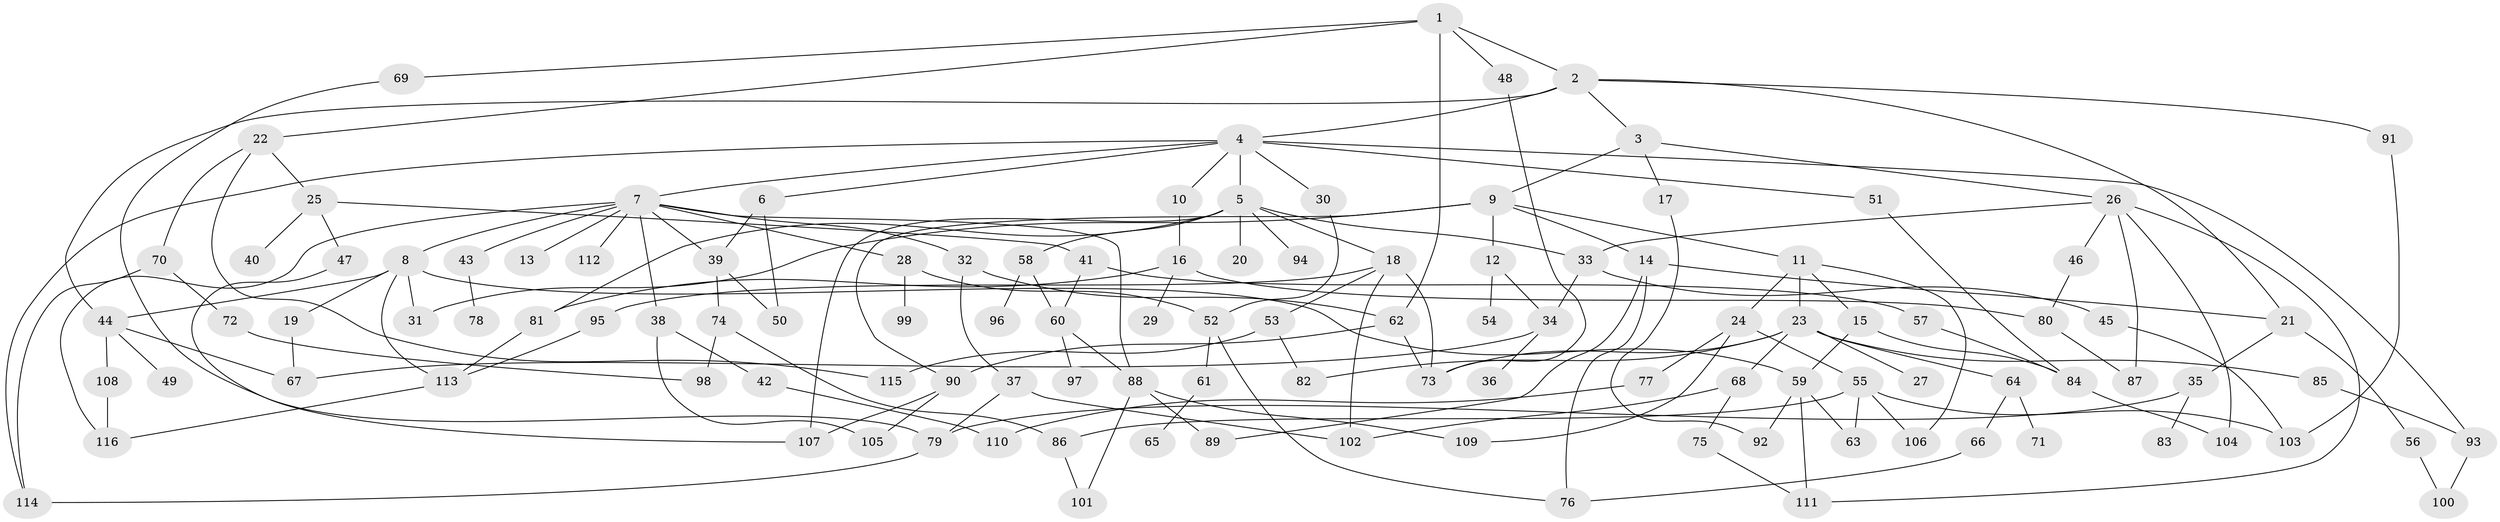 // coarse degree distribution, {7: 0.024691358024691357, 6: 0.07407407407407407, 8: 0.024691358024691357, 15: 0.024691358024691357, 2: 0.345679012345679, 1: 0.16049382716049382, 5: 0.09876543209876543, 3: 0.18518518518518517, 4: 0.06172839506172839}
// Generated by graph-tools (version 1.1) at 2025/23/03/03/25 07:23:33]
// undirected, 116 vertices, 171 edges
graph export_dot {
graph [start="1"]
  node [color=gray90,style=filled];
  1;
  2;
  3;
  4;
  5;
  6;
  7;
  8;
  9;
  10;
  11;
  12;
  13;
  14;
  15;
  16;
  17;
  18;
  19;
  20;
  21;
  22;
  23;
  24;
  25;
  26;
  27;
  28;
  29;
  30;
  31;
  32;
  33;
  34;
  35;
  36;
  37;
  38;
  39;
  40;
  41;
  42;
  43;
  44;
  45;
  46;
  47;
  48;
  49;
  50;
  51;
  52;
  53;
  54;
  55;
  56;
  57;
  58;
  59;
  60;
  61;
  62;
  63;
  64;
  65;
  66;
  67;
  68;
  69;
  70;
  71;
  72;
  73;
  74;
  75;
  76;
  77;
  78;
  79;
  80;
  81;
  82;
  83;
  84;
  85;
  86;
  87;
  88;
  89;
  90;
  91;
  92;
  93;
  94;
  95;
  96;
  97;
  98;
  99;
  100;
  101;
  102;
  103;
  104;
  105;
  106;
  107;
  108;
  109;
  110;
  111;
  112;
  113;
  114;
  115;
  116;
  1 -- 2;
  1 -- 22;
  1 -- 48;
  1 -- 62;
  1 -- 69;
  2 -- 3;
  2 -- 4;
  2 -- 21;
  2 -- 91;
  2 -- 44;
  3 -- 9;
  3 -- 17;
  3 -- 26;
  4 -- 5;
  4 -- 6;
  4 -- 7;
  4 -- 10;
  4 -- 30;
  4 -- 51;
  4 -- 93;
  4 -- 114;
  5 -- 18;
  5 -- 20;
  5 -- 58;
  5 -- 94;
  5 -- 107;
  5 -- 33;
  5 -- 81;
  6 -- 50;
  6 -- 39;
  7 -- 8;
  7 -- 13;
  7 -- 28;
  7 -- 32;
  7 -- 38;
  7 -- 39;
  7 -- 43;
  7 -- 88;
  7 -- 112;
  7 -- 116;
  8 -- 19;
  8 -- 44;
  8 -- 113;
  8 -- 59;
  8 -- 31;
  9 -- 11;
  9 -- 12;
  9 -- 14;
  9 -- 31;
  9 -- 90;
  10 -- 16;
  11 -- 15;
  11 -- 23;
  11 -- 24;
  11 -- 106;
  12 -- 34;
  12 -- 54;
  14 -- 89;
  14 -- 76;
  14 -- 21;
  15 -- 59;
  15 -- 84;
  16 -- 29;
  16 -- 80;
  16 -- 81;
  17 -- 92;
  18 -- 53;
  18 -- 95;
  18 -- 102;
  18 -- 73;
  19 -- 67;
  21 -- 35;
  21 -- 56;
  22 -- 25;
  22 -- 70;
  22 -- 115;
  23 -- 27;
  23 -- 64;
  23 -- 68;
  23 -- 85;
  23 -- 82;
  23 -- 73;
  24 -- 55;
  24 -- 77;
  24 -- 109;
  25 -- 40;
  25 -- 41;
  25 -- 47;
  26 -- 33;
  26 -- 46;
  26 -- 87;
  26 -- 104;
  26 -- 111;
  28 -- 99;
  28 -- 52;
  30 -- 52;
  32 -- 37;
  32 -- 62;
  33 -- 45;
  33 -- 34;
  34 -- 36;
  34 -- 67;
  35 -- 83;
  35 -- 79;
  37 -- 102;
  37 -- 79;
  38 -- 42;
  38 -- 105;
  39 -- 50;
  39 -- 74;
  41 -- 57;
  41 -- 60;
  42 -- 110;
  43 -- 78;
  44 -- 49;
  44 -- 108;
  44 -- 67;
  45 -- 103;
  46 -- 80;
  47 -- 107;
  48 -- 73;
  51 -- 84;
  52 -- 61;
  52 -- 76;
  53 -- 82;
  53 -- 115;
  55 -- 86;
  55 -- 63;
  55 -- 103;
  55 -- 106;
  56 -- 100;
  57 -- 84;
  58 -- 60;
  58 -- 96;
  59 -- 63;
  59 -- 92;
  59 -- 111;
  60 -- 97;
  60 -- 88;
  61 -- 65;
  62 -- 73;
  62 -- 90;
  64 -- 66;
  64 -- 71;
  66 -- 76;
  68 -- 75;
  68 -- 102;
  69 -- 79;
  70 -- 72;
  70 -- 114;
  72 -- 98;
  74 -- 98;
  74 -- 86;
  75 -- 111;
  77 -- 110;
  79 -- 114;
  80 -- 87;
  81 -- 113;
  84 -- 104;
  85 -- 93;
  86 -- 101;
  88 -- 101;
  88 -- 109;
  88 -- 89;
  90 -- 105;
  90 -- 107;
  91 -- 103;
  93 -- 100;
  95 -- 113;
  108 -- 116;
  113 -- 116;
}
